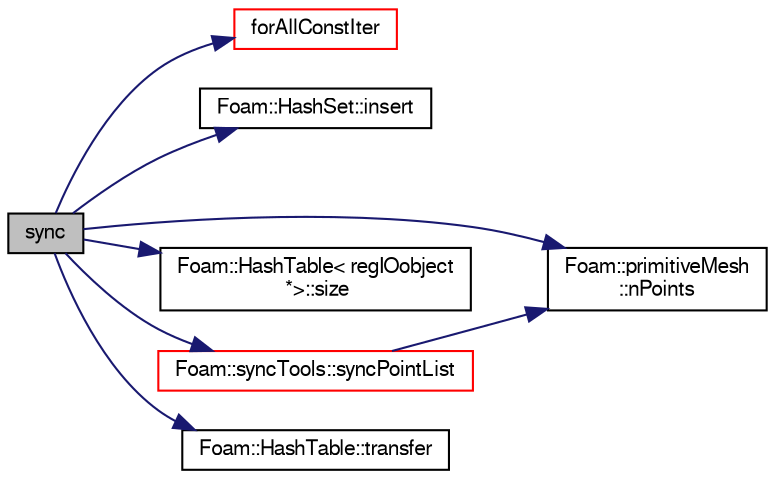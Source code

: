 digraph "sync"
{
  bgcolor="transparent";
  edge [fontname="FreeSans",fontsize="10",labelfontname="FreeSans",labelfontsize="10"];
  node [fontname="FreeSans",fontsize="10",shape=record];
  rankdir="LR";
  Node322 [label="sync",height=0.2,width=0.4,color="black", fillcolor="grey75", style="filled", fontcolor="black"];
  Node322 -> Node323 [color="midnightblue",fontsize="10",style="solid",fontname="FreeSans"];
  Node323 [label="forAllConstIter",height=0.2,width=0.4,color="red",URL="$a38141.html#ae21e2836509b0fa7f7cedf6493b11b09"];
  Node322 -> Node625 [color="midnightblue",fontsize="10",style="solid",fontname="FreeSans"];
  Node625 [label="Foam::HashSet::insert",height=0.2,width=0.4,color="black",URL="$a25690.html#a49f0753d9652681fc3a81f59951a0ad7",tooltip="Insert a new entry. "];
  Node322 -> Node433 [color="midnightblue",fontsize="10",style="solid",fontname="FreeSans"];
  Node433 [label="Foam::primitiveMesh\l::nPoints",height=0.2,width=0.4,color="black",URL="$a27530.html#a1c886a784a597459dbf2d9470798e9dd"];
  Node322 -> Node488 [color="midnightblue",fontsize="10",style="solid",fontname="FreeSans"];
  Node488 [label="Foam::HashTable\< regIOobject\l *\>::size",height=0.2,width=0.4,color="black",URL="$a25702.html#a47b3bf30da1eb3ab8076b5fbe00e0494",tooltip="Return number of elements in table. "];
  Node322 -> Node626 [color="midnightblue",fontsize="10",style="solid",fontname="FreeSans"];
  Node626 [label="Foam::syncTools::syncPointList",height=0.2,width=0.4,color="red",URL="$a27502.html#a197ed77a9101bdfb37253bd3f507c017",tooltip="Synchronize values on all mesh points. "];
  Node626 -> Node433 [color="midnightblue",fontsize="10",style="solid",fontname="FreeSans"];
  Node322 -> Node593 [color="midnightblue",fontsize="10",style="solid",fontname="FreeSans"];
  Node593 [label="Foam::HashTable::transfer",height=0.2,width=0.4,color="black",URL="$a25702.html#a26883d0cdd71dc6200b11fa35ef0c0e4",tooltip="Transfer the contents of the argument table into this table. "];
}
